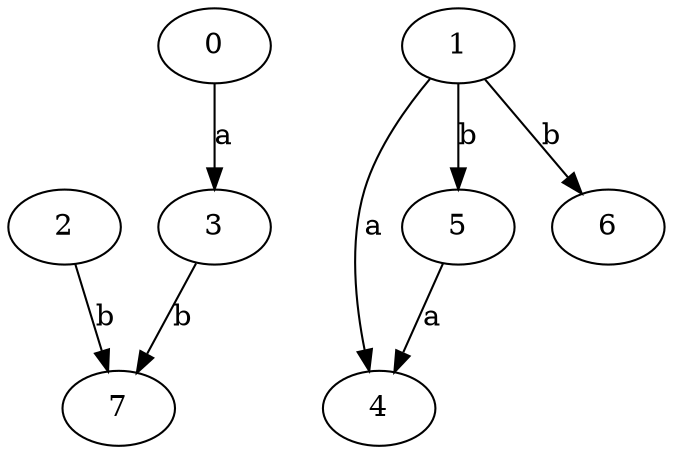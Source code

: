 strict digraph  {
2;
3;
4;
0;
1;
5;
6;
7;
2 -> 7  [label=b];
3 -> 7  [label=b];
0 -> 3  [label=a];
1 -> 4  [label=a];
1 -> 5  [label=b];
1 -> 6  [label=b];
5 -> 4  [label=a];
}
